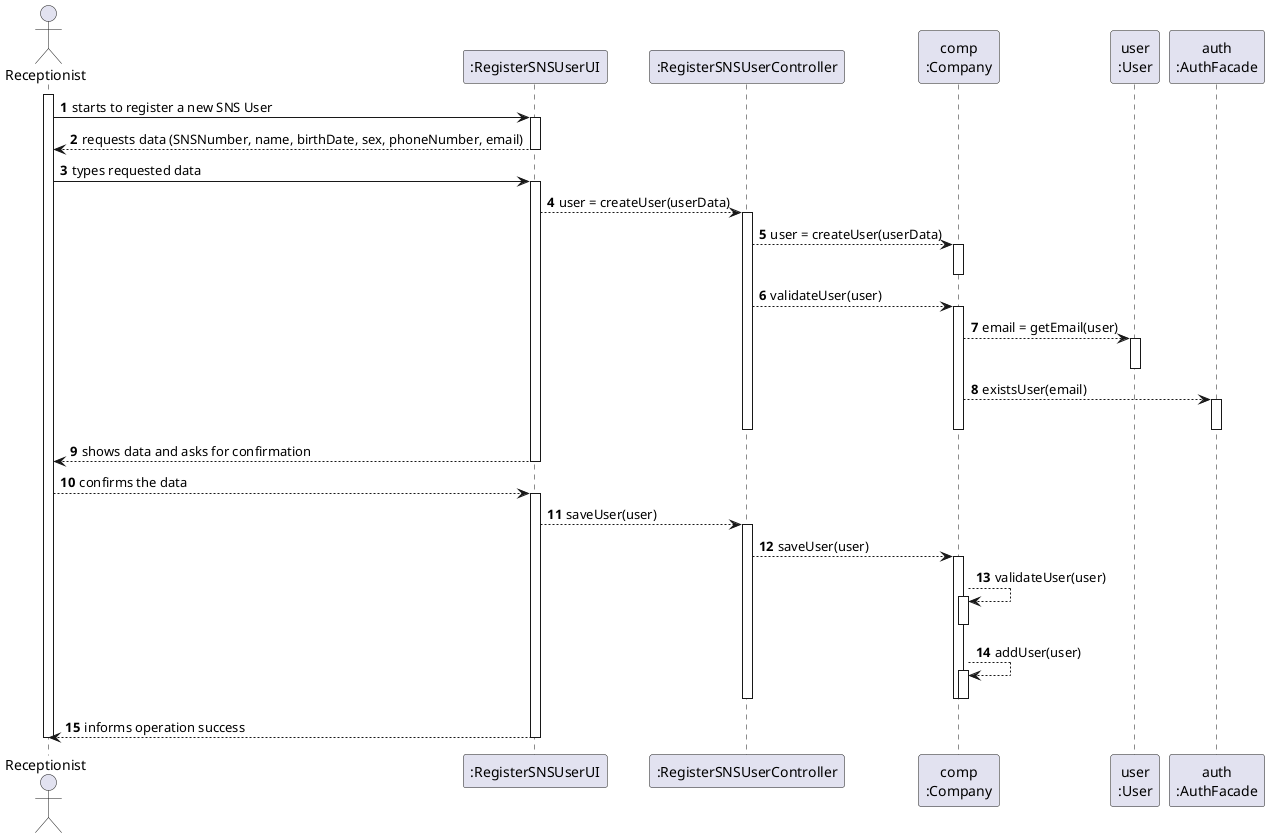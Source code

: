 @startuml Sequence Diagram
autonumber
'hide footbox
actor "Receptionist" as RECEPT

participant ":RegisterSNSUserUI" as UI
participant ":RegisterSNSUserController" as CTRL
participant "comp\n:Company" as COMP
' participant "store\n:UserStore" as STORE
participant "user\n:User" as USER
participant "auth\n:AuthFacade" as AUTH
' participant "lstSnsU\n:List<SNSUser>" as LIST

activate RECEPT
RECEPT -> UI : starts to register a new SNS User
activate UI
UI --> RECEPT : requests data (SNSNumber, name, birthDate, sex, phoneNumber, email)
deactivate UI

RECEPT -> UI : types requested data
activate UI

UI --> CTRL : user = createUser(userData)
activate CTRL

CTRL --> COMP : user = createUser(userData)
activate COMP
deactivate COMP

CTRL --> COMP : validateUser(user)
activate COMP

COMP --> USER : email = getEmail(user)
activate USER
deactivate USER

COMP --> AUTH : existsUser(email)
activate AUTH
deactivate AUTH

' COMP --> COMP : checkDuplicates(user)
' activate COMP
' deactivate COMP

deactivate COMP

deactivate CTRL

UI --> RECEPT : shows data and asks for confirmation
deactivate UI

RECEPT --> UI : confirms the data
activate UI

UI --> CTRL : saveUser(user)
activate CTRL

CTRL --> COMP : saveUser(user)
activate COMP

COMP --> COMP : validateUser(user)
activate COMP
deactivate COMP

COMP --> COMP : addUser(user)
activate COMP
deactivate COMP

deactivate COMP

deactivate CTRL

UI --> RECEPT : informs operation success
deactivate UI

deactivate RECEPT

@enduml